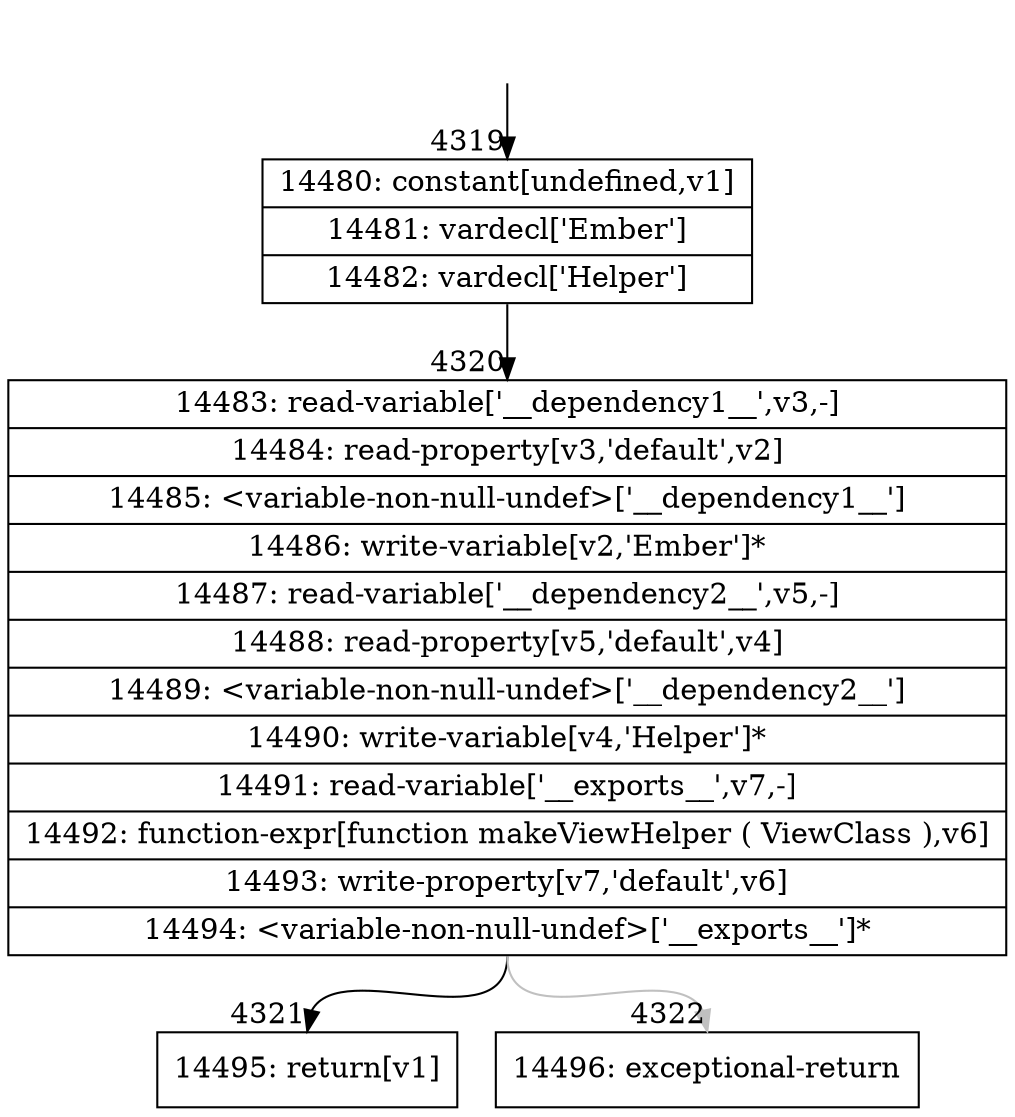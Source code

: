 digraph {
rankdir="TD"
BB_entry347[shape=none,label=""];
BB_entry347 -> BB4319 [tailport=s, headport=n, headlabel="    4319"]
BB4319 [shape=record label="{14480: constant[undefined,v1]|14481: vardecl['Ember']|14482: vardecl['Helper']}" ] 
BB4319 -> BB4320 [tailport=s, headport=n, headlabel="      4320"]
BB4320 [shape=record label="{14483: read-variable['__dependency1__',v3,-]|14484: read-property[v3,'default',v2]|14485: \<variable-non-null-undef\>['__dependency1__']|14486: write-variable[v2,'Ember']*|14487: read-variable['__dependency2__',v5,-]|14488: read-property[v5,'default',v4]|14489: \<variable-non-null-undef\>['__dependency2__']|14490: write-variable[v4,'Helper']*|14491: read-variable['__exports__',v7,-]|14492: function-expr[function makeViewHelper ( ViewClass ),v6]|14493: write-property[v7,'default',v6]|14494: \<variable-non-null-undef\>['__exports__']*}" ] 
BB4320 -> BB4321 [tailport=s, headport=n, headlabel="      4321"]
BB4320 -> BB4322 [tailport=s, headport=n, color=gray, headlabel="      4322"]
BB4321 [shape=record label="{14495: return[v1]}" ] 
BB4322 [shape=record label="{14496: exceptional-return}" ] 
//#$~ 8225
}
